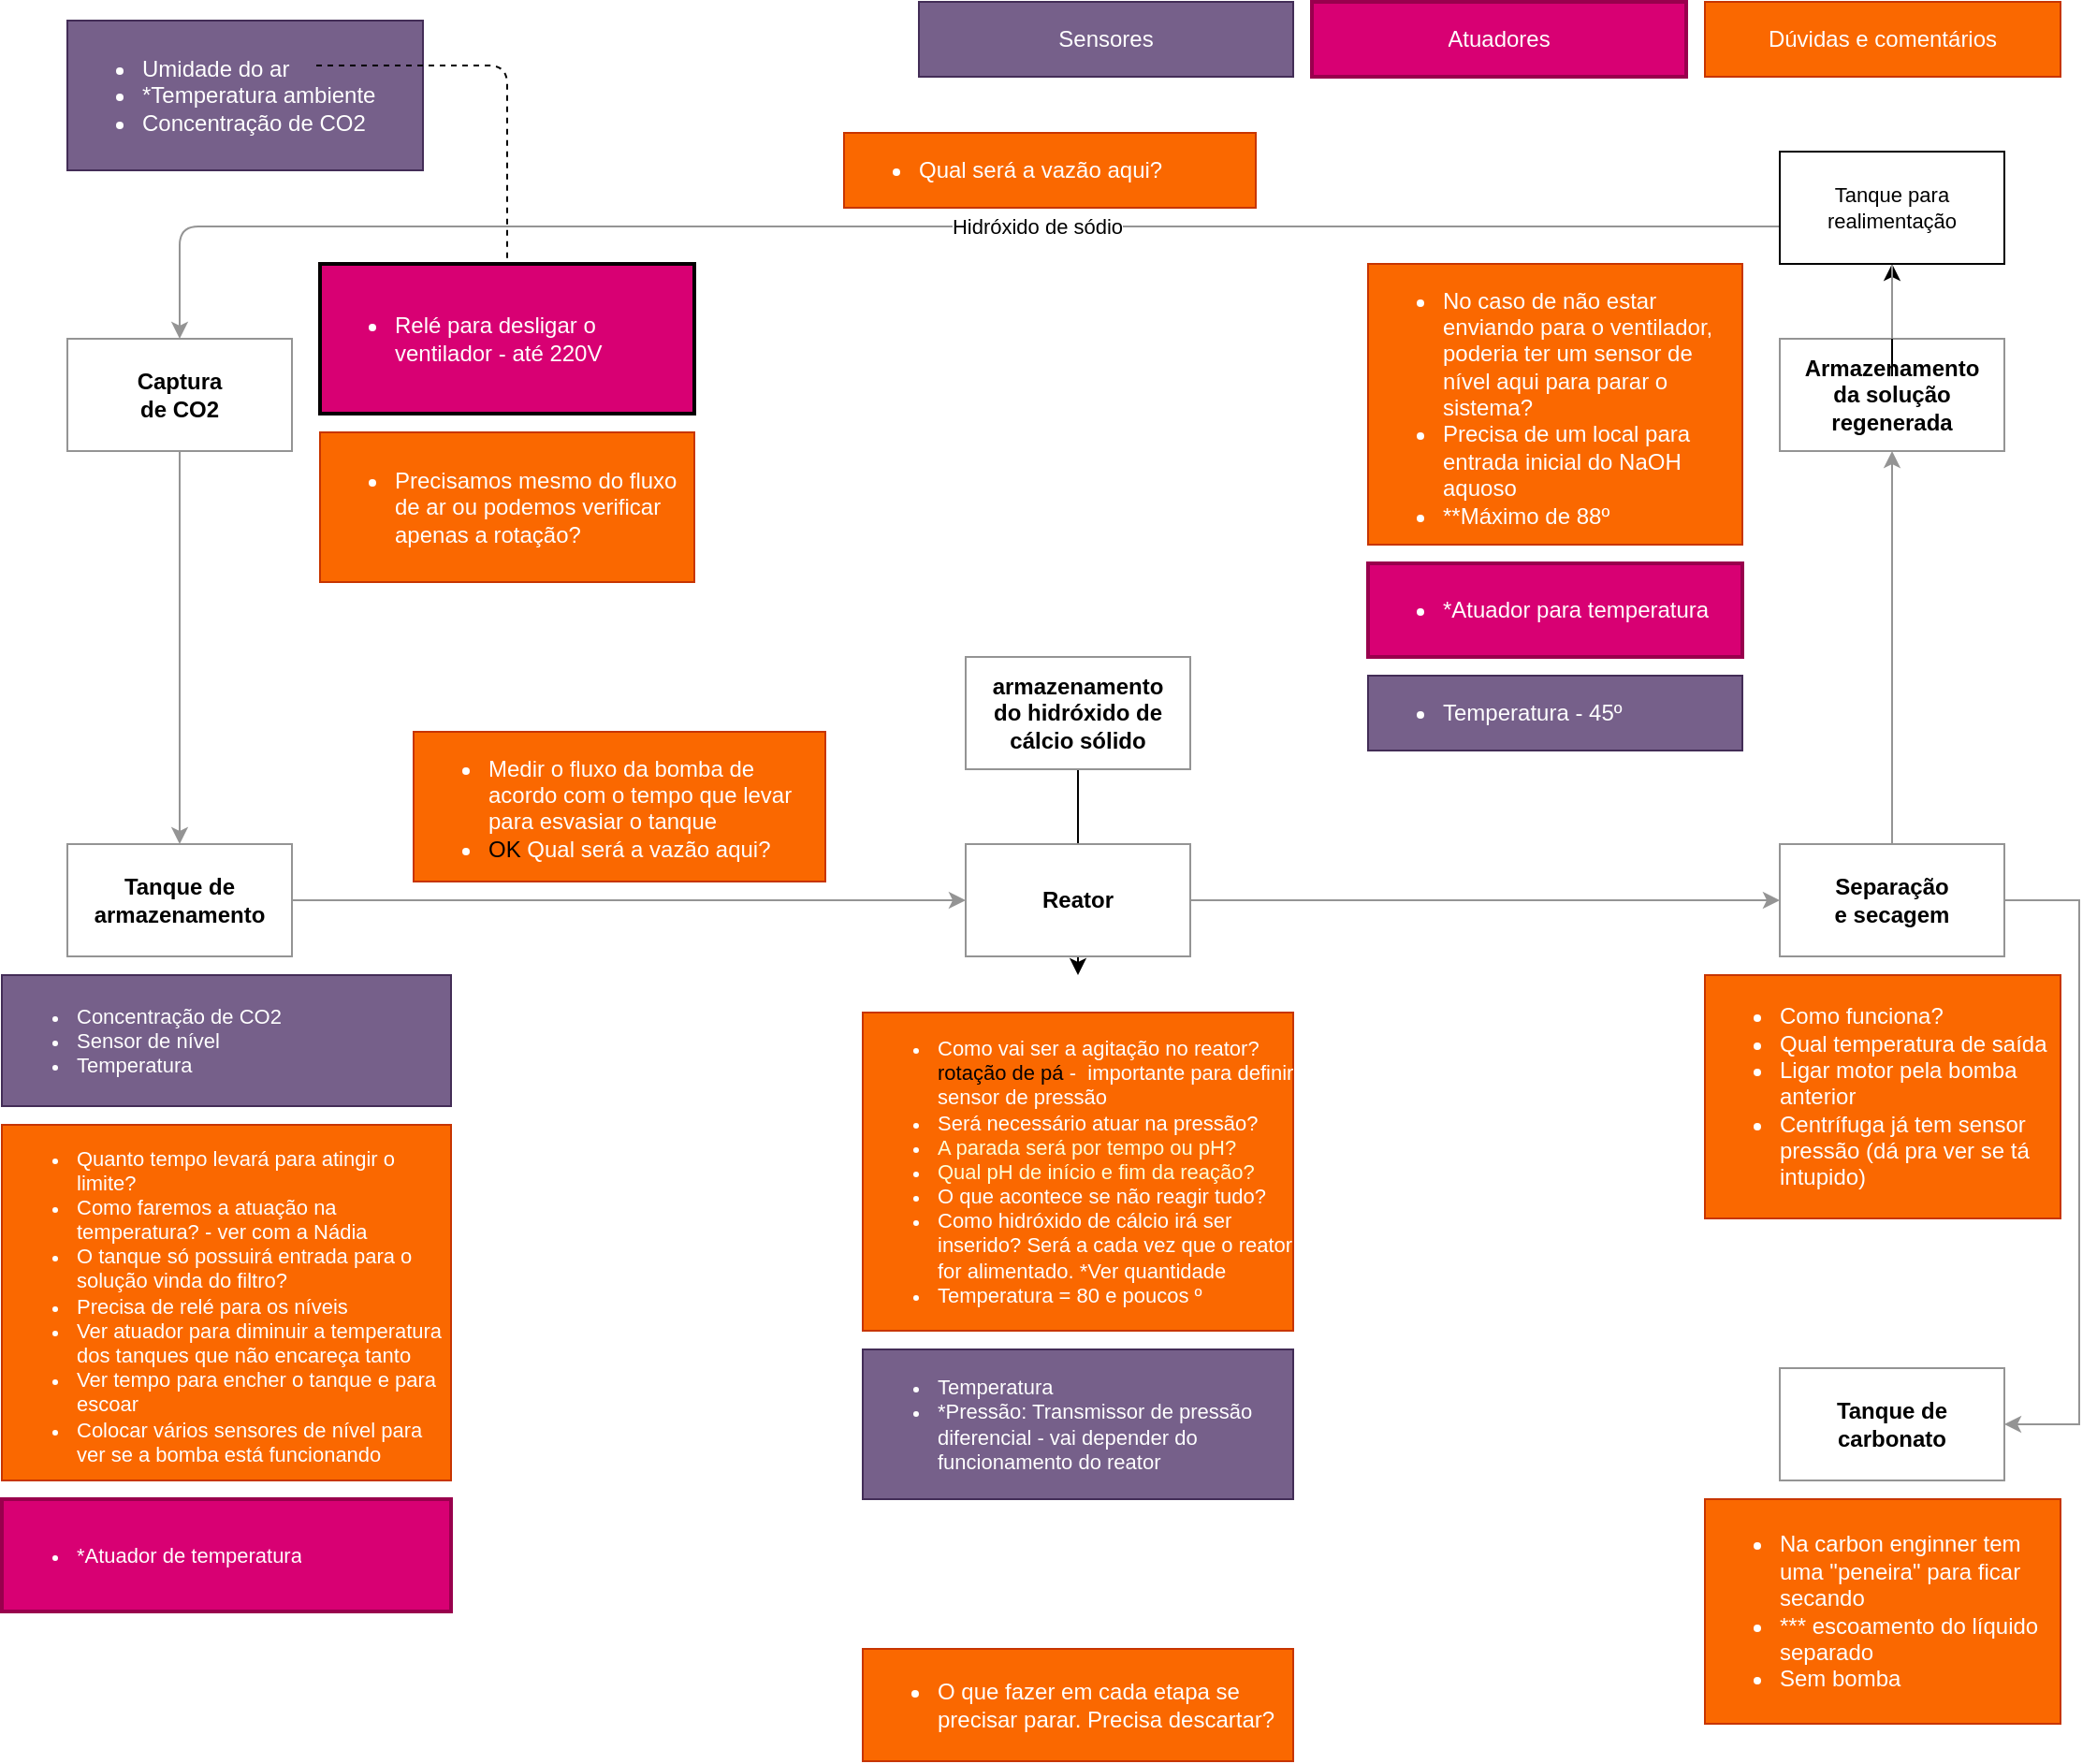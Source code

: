 <mxfile version="14.5.4" type="google"><diagram id="wRPxG3khb_1qTTCKEg_-" name="Page-1"><mxGraphModel dx="1038" dy="548" grid="1" gridSize="10" guides="1" tooltips="1" connect="1" arrows="1" fold="1" page="1" pageScale="1" pageWidth="1169" pageHeight="827" math="0" shadow="0"><root><mxCell id="0"/><mxCell id="1" parent="0"/><mxCell id="Ow9vSCEv1OyPz-FmLtYu-10" value="" style="edgeStyle=orthogonalEdgeStyle;rounded=0;orthogonalLoop=1;jettySize=auto;html=1;fontSize=11;" parent="1" source="Ow9vSCEv1OyPz-FmLtYu-9" edge="1"><mxGeometry relative="1" as="geometry"><mxPoint x="585" y="530" as="targetPoint"/></mxGeometry></mxCell><mxCell id="Ow9vSCEv1OyPz-FmLtYu-9" value="" style="rounded=0;whiteSpace=wrap;html=1;strokeColor=#949494;" parent="1" vertex="1"><mxGeometry x="525" y="360" width="120" height="60" as="geometry"/></mxCell><mxCell id="mWJ4VtUKQYbjPMDvfpUj-17" value="" style="edgeStyle=none;rounded=0;orthogonalLoop=1;jettySize=auto;html=1;strokeColor=#949494;" parent="1" source="mWJ4VtUKQYbjPMDvfpUj-1" target="mWJ4VtUKQYbjPMDvfpUj-4" edge="1"><mxGeometry relative="1" as="geometry"><mxPoint x="105" y="330" as="targetPoint"/></mxGeometry></mxCell><mxCell id="mWJ4VtUKQYbjPMDvfpUj-1" value="" style="rounded=0;whiteSpace=wrap;html=1;strokeColor=#949494;" parent="1" vertex="1"><mxGeometry x="45" y="190" width="120" height="60" as="geometry"/></mxCell><mxCell id="mWJ4VtUKQYbjPMDvfpUj-2" value="Captura de CO2" style="text;html=1;strokeColor=none;fillColor=none;align=center;verticalAlign=middle;whiteSpace=wrap;rounded=0;fontStyle=1" parent="1" vertex="1"><mxGeometry x="85" y="210" width="40" height="20" as="geometry"/></mxCell><mxCell id="mWJ4VtUKQYbjPMDvfpUj-19" value="" style="edgeStyle=none;rounded=0;orthogonalLoop=1;jettySize=auto;html=1;entryX=0;entryY=0.5;entryDx=0;entryDy=0;strokeColor=#949494;" parent="1" source="mWJ4VtUKQYbjPMDvfpUj-4" target="mWJ4VtUKQYbjPMDvfpUj-6" edge="1"><mxGeometry relative="1" as="geometry"><mxPoint x="280" y="490" as="targetPoint"/></mxGeometry></mxCell><mxCell id="mWJ4VtUKQYbjPMDvfpUj-4" value="" style="rounded=0;whiteSpace=wrap;html=1;strokeColor=#949494;" parent="1" vertex="1"><mxGeometry x="45" y="460" width="120" height="60" as="geometry"/></mxCell><mxCell id="mWJ4VtUKQYbjPMDvfpUj-5" value="Tanque de armazenamento" style="text;html=1;strokeColor=none;fillColor=none;align=center;verticalAlign=middle;whiteSpace=wrap;rounded=0;fontStyle=1" parent="1" vertex="1"><mxGeometry x="85" y="480" width="40" height="20" as="geometry"/></mxCell><mxCell id="mWJ4VtUKQYbjPMDvfpUj-21" value="" style="edgeStyle=none;rounded=0;orthogonalLoop=1;jettySize=auto;html=1;entryX=0;entryY=0.5;entryDx=0;entryDy=0;strokeColor=#949494;" parent="1" source="mWJ4VtUKQYbjPMDvfpUj-6" target="mWJ4VtUKQYbjPMDvfpUj-8" edge="1"><mxGeometry relative="1" as="geometry"><mxPoint x="554" y="490" as="targetPoint"/></mxGeometry></mxCell><mxCell id="mWJ4VtUKQYbjPMDvfpUj-6" value="" style="rounded=0;whiteSpace=wrap;html=1;strokeColor=#949494;" parent="1" vertex="1"><mxGeometry x="525" y="460" width="120" height="60" as="geometry"/></mxCell><mxCell id="mWJ4VtUKQYbjPMDvfpUj-7" value="Reator" style="text;html=1;strokeColor=none;fillColor=none;align=center;verticalAlign=middle;whiteSpace=wrap;rounded=0;fontStyle=1" parent="1" vertex="1"><mxGeometry x="565" y="480" width="40" height="20" as="geometry"/></mxCell><mxCell id="mWJ4VtUKQYbjPMDvfpUj-23" value="" style="edgeStyle=none;rounded=0;orthogonalLoop=1;jettySize=auto;html=1;entryX=0.5;entryY=1;entryDx=0;entryDy=0;strokeColor=#949494;" parent="1" source="mWJ4VtUKQYbjPMDvfpUj-8" target="mWJ4VtUKQYbjPMDvfpUj-10" edge="1"><mxGeometry relative="1" as="geometry"><mxPoint x="1020" y="310" as="targetPoint"/></mxGeometry></mxCell><mxCell id="mWJ4VtUKQYbjPMDvfpUj-36" value="" style="edgeStyle=none;rounded=0;orthogonalLoop=1;jettySize=auto;html=1;strokeColor=#949494;exitX=1;exitY=0.5;exitDx=0;exitDy=0;entryX=1;entryY=0.5;entryDx=0;entryDy=0;" parent="1" source="mWJ4VtUKQYbjPMDvfpUj-8" target="mWJ4VtUKQYbjPMDvfpUj-35" edge="1"><mxGeometry relative="1" as="geometry"><Array as="points"><mxPoint x="1120" y="490"/><mxPoint x="1120" y="770"/></Array></mxGeometry></mxCell><mxCell id="mWJ4VtUKQYbjPMDvfpUj-8" value="" style="rounded=0;whiteSpace=wrap;html=1;strokeColor=#949494;" parent="1" vertex="1"><mxGeometry x="960" y="460" width="120" height="60" as="geometry"/></mxCell><mxCell id="mWJ4VtUKQYbjPMDvfpUj-9" value="Separação e secagem" style="text;html=1;strokeColor=none;fillColor=none;align=center;verticalAlign=middle;whiteSpace=wrap;rounded=0;fontStyle=1" parent="1" vertex="1"><mxGeometry x="985" y="480" width="70" height="20" as="geometry"/></mxCell><mxCell id="mWJ4VtUKQYbjPMDvfpUj-10" value="" style="rounded=0;whiteSpace=wrap;html=1;strokeColor=#949494;" parent="1" vertex="1"><mxGeometry x="960" y="190" width="120" height="60" as="geometry"/></mxCell><mxCell id="Ow9vSCEv1OyPz-FmLtYu-4" value="" style="edgeStyle=orthogonalEdgeStyle;rounded=0;orthogonalLoop=1;jettySize=auto;html=1;fontSize=11;" parent="1" source="mWJ4VtUKQYbjPMDvfpUj-11" target="Ow9vSCEv1OyPz-FmLtYu-3" edge="1"><mxGeometry relative="1" as="geometry"/></mxCell><mxCell id="mWJ4VtUKQYbjPMDvfpUj-11" value="Armazenamento da solução regenerada" style="text;html=1;strokeColor=none;fillColor=none;align=center;verticalAlign=middle;whiteSpace=wrap;rounded=0;fontStyle=1" parent="1" vertex="1"><mxGeometry x="985" y="210" width="70" height="20" as="geometry"/></mxCell><mxCell id="mWJ4VtUKQYbjPMDvfpUj-35" value="" style="rounded=0;whiteSpace=wrap;html=1;strokeColor=#949494;" parent="1" vertex="1"><mxGeometry x="960" y="740" width="120" height="60" as="geometry"/></mxCell><mxCell id="mWJ4VtUKQYbjPMDvfpUj-37" value="Tanque de carbonato" style="text;html=1;strokeColor=none;fillColor=none;align=center;verticalAlign=middle;whiteSpace=wrap;rounded=0;strokeWidth=2;fontStyle=1" parent="1" vertex="1"><mxGeometry x="985" y="760" width="70" height="20" as="geometry"/></mxCell><mxCell id="mWJ4VtUKQYbjPMDvfpUj-38" value="Label" style="endArrow=classic;html=1;strokeColor=#949494;entryX=0.5;entryY=0;entryDx=0;entryDy=0;exitX=0.5;exitY=0;exitDx=0;exitDy=0;" parent="1" source="mWJ4VtUKQYbjPMDvfpUj-10" target="mWJ4VtUKQYbjPMDvfpUj-1" edge="1"><mxGeometry relative="1" as="geometry"><mxPoint x="630" y="219.5" as="sourcePoint"/><mxPoint x="470" y="219.5" as="targetPoint"/><Array as="points"><mxPoint x="1020" y="130"/><mxPoint x="105" y="130"/></Array></mxGeometry></mxCell><mxCell id="mWJ4VtUKQYbjPMDvfpUj-39" value="Hidróxido de sódio" style="edgeLabel;resizable=0;html=1;align=center;verticalAlign=middle;direction=south;" parent="mWJ4VtUKQYbjPMDvfpUj-38" connectable="0" vertex="1"><mxGeometry relative="1" as="geometry"/></mxCell><mxCell id="mWJ4VtUKQYbjPMDvfpUj-34" value="&lt;ul&gt;&lt;li&gt;Umidade do ar&lt;/li&gt;&lt;li&gt;*Temperatura ambiente&lt;/li&gt;&lt;li&gt;Concentração de CO2&lt;/li&gt;&lt;/ul&gt;" style="text;fillColor=#76608a;html=1;whiteSpace=wrap;verticalAlign=middle;overflow=hidden;rounded=0;glass=0;shadow=0;sketch=0;strokeColor=#432D57;fontColor=#ffffff;spacing=0;" parent="1" vertex="1"><mxGeometry x="45" y="20" width="190" height="80" as="geometry"/></mxCell><mxCell id="mWJ4VtUKQYbjPMDvfpUj-42" value="&lt;ul&gt;&lt;li&gt;Relé para desligar o ventilador - até 220V&lt;/li&gt;&lt;/ul&gt;" style="text;fillColor=#d80073;html=1;whiteSpace=wrap;verticalAlign=middle;overflow=hidden;rounded=0;glass=0;shadow=0;sketch=0;fontColor=#ffffff;strokeColor=#050002;strokeWidth=2;spacing=0;" parent="1" vertex="1"><mxGeometry x="180" y="150" width="200" height="80" as="geometry"/></mxCell><mxCell id="mWJ4VtUKQYbjPMDvfpUj-44" value="" style="endArrow=none;dashed=1;html=1;entryX=0.5;entryY=0;entryDx=0;entryDy=0;" parent="1" target="mWJ4VtUKQYbjPMDvfpUj-42" edge="1"><mxGeometry width="50" height="50" relative="1" as="geometry"><mxPoint x="178" y="44" as="sourcePoint"/><mxPoint x="307.92" y="44" as="targetPoint"/><Array as="points"><mxPoint x="280" y="44"/></Array></mxGeometry></mxCell><mxCell id="mWJ4VtUKQYbjPMDvfpUj-46" value="&lt;ul&gt;&lt;li&gt;Precisamos mesmo do fluxo de ar ou podemos verificar apenas a rotação?&lt;/li&gt;&lt;/ul&gt;" style="text;fillColor=#fa6800;html=1;whiteSpace=wrap;verticalAlign=middle;overflow=hidden;rounded=0;glass=0;shadow=0;sketch=0;strokeColor=#C73500;fontColor=#ffffff;labelBorderColor=none;spacing=0;" parent="1" vertex="1"><mxGeometry x="180" y="240" width="200" height="80" as="geometry"/></mxCell><mxCell id="mWJ4VtUKQYbjPMDvfpUj-48" value="&lt;ul style=&quot;font-size: 11px&quot;&gt;&lt;li style=&quot;font-size: 11px&quot;&gt;Concentração de CO2&lt;/li&gt;&lt;li style=&quot;font-size: 11px&quot;&gt;Sensor de nível&lt;/li&gt;&lt;li style=&quot;font-size: 11px&quot;&gt;Temperatura&lt;/li&gt;&lt;/ul&gt;" style="text;fillColor=#76608a;html=1;whiteSpace=wrap;verticalAlign=middle;overflow=hidden;rounded=0;glass=0;shadow=0;sketch=0;strokeColor=#432D57;fontColor=#ffffff;spacing=0;fontSize=11;" parent="1" vertex="1"><mxGeometry x="10" y="530" width="240" height="70" as="geometry"/></mxCell><mxCell id="mWJ4VtUKQYbjPMDvfpUj-49" value="&lt;ul style=&quot;font-size: 11px&quot;&gt;&lt;li style=&quot;font-size: 11px&quot;&gt;Quanto tempo levará para atingir o limite?&lt;/li&gt;&lt;li style=&quot;font-size: 11px&quot;&gt;Como faremos a atuação na temperatura? - ver com a Nádia&lt;/li&gt;&lt;li style=&quot;font-size: 11px&quot;&gt;O tanque só possuirá entrada para o solução vinda do filtro?&lt;/li&gt;&lt;li style=&quot;font-size: 11px&quot;&gt;Precisa de relé para os níveis&lt;/li&gt;&lt;li style=&quot;font-size: 11px&quot;&gt;&lt;span style=&quot;text-align: center ; font-size: 11px&quot;&gt;Ver atuador para diminuir a temperatura dos tanques que não encareça tanto&lt;/span&gt;&lt;br style=&quot;font-size: 11px&quot;&gt;&lt;/li&gt;&lt;li style=&quot;font-size: 11px&quot;&gt;&lt;span style=&quot;text-align: center ; font-size: 11px&quot;&gt;Ver tempo para encher o tanque e para escoar&lt;/span&gt;&lt;/li&gt;&lt;li style=&quot;font-size: 11px&quot;&gt;&lt;span style=&quot;text-align: center ; font-size: 11px&quot;&gt;Colocar vários sensores de nível para ver se a bomba está funcionando&lt;/span&gt;&lt;/li&gt;&lt;/ul&gt;" style="text;fillColor=#fa6800;html=1;whiteSpace=wrap;verticalAlign=middle;overflow=hidden;rounded=0;glass=0;shadow=0;sketch=0;strokeColor=#C73500;fontColor=#ffffff;labelBorderColor=none;spacing=0;fontSize=11;" parent="1" vertex="1"><mxGeometry x="10" y="610" width="240" height="190" as="geometry"/></mxCell><mxCell id="mWJ4VtUKQYbjPMDvfpUj-50" value="&lt;ul&gt;&lt;li&gt;No caso de não estar enviando para o ventilador, poderia ter um sensor de nível aqui para parar o sistema?&lt;/li&gt;&lt;li&gt;Precisa de um local para entrada inicial do NaOH aquoso&lt;/li&gt;&lt;li&gt;**Máximo de 88º&lt;/li&gt;&lt;/ul&gt;" style="text;fillColor=#fa6800;html=1;whiteSpace=wrap;verticalAlign=middle;overflow=hidden;rounded=0;glass=0;shadow=0;sketch=0;strokeColor=#C73500;fontColor=#ffffff;labelBorderColor=none;spacing=0;" parent="1" vertex="1"><mxGeometry x="740" y="150" width="200" height="150" as="geometry"/></mxCell><mxCell id="mWJ4VtUKQYbjPMDvfpUj-51" value="&lt;ul&gt;&lt;li&gt;Medir o fluxo da bomba de acordo com o tempo que levar para esvasiar o tanque&lt;/li&gt;&lt;li&gt;&lt;font color=&quot;#000000&quot;&gt;OK&lt;/font&gt; Qual será a vazão aqui?&lt;/li&gt;&lt;/ul&gt;" style="text;fillColor=#fa6800;html=1;whiteSpace=wrap;verticalAlign=middle;overflow=hidden;rounded=0;glass=0;shadow=0;sketch=0;strokeColor=#C73500;fontColor=#ffffff;labelBorderColor=none;spacing=0;" parent="1" vertex="1"><mxGeometry x="230" y="400" width="220" height="80" as="geometry"/></mxCell><mxCell id="mWJ4VtUKQYbjPMDvfpUj-52" value="&lt;ul&gt;&lt;li&gt;*Atuador para temperatura&lt;/li&gt;&lt;/ul&gt;" style="text;fillColor=#d80073;html=1;whiteSpace=wrap;verticalAlign=middle;overflow=hidden;rounded=0;glass=0;shadow=0;sketch=0;fontColor=#ffffff;strokeWidth=2;spacing=0;strokeColor=#99004D;" parent="1" vertex="1"><mxGeometry x="740" y="310" width="200" height="50" as="geometry"/></mxCell><mxCell id="mWJ4VtUKQYbjPMDvfpUj-53" value="&lt;ul&gt;&lt;li&gt;Temperatura - 45º&amp;nbsp;&lt;/li&gt;&lt;/ul&gt;" style="text;fillColor=#76608a;html=1;whiteSpace=wrap;verticalAlign=middle;overflow=hidden;rounded=0;glass=0;shadow=0;sketch=0;strokeColor=#432D57;fontColor=#ffffff;spacing=0;" parent="1" vertex="1"><mxGeometry x="740" y="370" width="200" height="40" as="geometry"/></mxCell><mxCell id="mWJ4VtUKQYbjPMDvfpUj-54" value="&lt;ul style=&quot;font-size: 11px&quot;&gt;&lt;li style=&quot;font-size: 11px&quot;&gt;Como vai ser a agitação no reator? &lt;font color=&quot;#050002&quot;&gt;rotação de pá &lt;/font&gt;-&amp;nbsp; importante para definir sensor de pressão&lt;/li&gt;&lt;li style=&quot;font-size: 11px&quot;&gt;Será necessário atuar na pressão?&lt;/li&gt;&lt;li style=&quot;font-size: 11px&quot;&gt;&lt;font color=&quot;#fcffd6&quot;&gt;A parada será por tempo ou pH?&lt;/font&gt;&lt;/li&gt;&lt;li style=&quot;font-size: 11px&quot;&gt;&lt;font color=&quot;#fcffd6&quot;&gt;Qual pH de início e fim da reação?&lt;/font&gt;&lt;/li&gt;&lt;li style=&quot;font-size: 11px&quot;&gt;O que acontece se não reagir tudo?&lt;/li&gt;&lt;li style=&quot;font-size: 11px&quot;&gt;Como hidróxido de cálcio irá ser inserido? Será a cada vez que o reator for alimentado. *Ver quantidade&lt;/li&gt;&lt;li style=&quot;font-size: 11px&quot;&gt;Temperatura = 80 e poucos º&lt;/li&gt;&lt;/ul&gt;" style="text;fillColor=#fa6800;html=1;whiteSpace=wrap;verticalAlign=middle;overflow=hidden;rounded=0;glass=0;shadow=0;sketch=0;strokeColor=#C73500;fontColor=#ffffff;labelBorderColor=none;spacing=0;fontSize=11;" parent="1" vertex="1"><mxGeometry x="470" y="550" width="230" height="170" as="geometry"/></mxCell><mxCell id="mWJ4VtUKQYbjPMDvfpUj-56" value="&lt;ul&gt;&lt;li&gt;Como funciona?&lt;/li&gt;&lt;li&gt;Qual temperatura de saída&lt;/li&gt;&lt;li&gt;Ligar motor pela bomba anterior&lt;/li&gt;&lt;li&gt;Centrífuga já tem sensor pressão (dá pra ver se tá intupido)&lt;/li&gt;&lt;/ul&gt;" style="text;fillColor=#fa6800;html=1;whiteSpace=wrap;verticalAlign=middle;overflow=hidden;rounded=0;glass=0;shadow=0;sketch=0;strokeColor=#C73500;fontColor=#ffffff;labelBorderColor=none;spacing=0;" parent="1" vertex="1"><mxGeometry x="920" y="530" width="190" height="130" as="geometry"/></mxCell><mxCell id="mWJ4VtUKQYbjPMDvfpUj-58" value="&lt;span&gt;Dúvidas e comentários&lt;/span&gt;" style="text;fillColor=#fa6800;html=1;whiteSpace=wrap;verticalAlign=middle;overflow=hidden;rounded=0;glass=0;shadow=0;sketch=0;strokeColor=#C73500;fontColor=#ffffff;labelBorderColor=none;spacing=0;align=center;" parent="1" vertex="1"><mxGeometry x="920" y="10" width="190" height="40" as="geometry"/></mxCell><mxCell id="mWJ4VtUKQYbjPMDvfpUj-59" value="&lt;div&gt;Atuadores&lt;/div&gt;" style="text;fillColor=#d80073;html=1;whiteSpace=wrap;verticalAlign=middle;overflow=hidden;rounded=0;glass=0;shadow=0;sketch=0;fontColor=#ffffff;strokeWidth=2;spacing=0;strokeColor=#99004D;align=center;" parent="1" vertex="1"><mxGeometry x="710" y="10" width="200" height="40" as="geometry"/></mxCell><mxCell id="mWJ4VtUKQYbjPMDvfpUj-60" value="&lt;div&gt;Sensores&lt;/div&gt;" style="text;fillColor=#76608a;html=1;whiteSpace=wrap;verticalAlign=middle;overflow=hidden;rounded=0;glass=0;shadow=0;sketch=0;strokeColor=#432D57;fontColor=#ffffff;spacing=0;align=center;" parent="1" vertex="1"><mxGeometry x="500" y="10" width="200" height="40" as="geometry"/></mxCell><mxCell id="Ow9vSCEv1OyPz-FmLtYu-2" value="&lt;ul style=&quot;font-size: 11px&quot;&gt;&lt;li style=&quot;font-size: 11px&quot;&gt;*Atuador de temperatura&lt;/li&gt;&lt;/ul&gt;" style="text;fillColor=#d80073;html=1;whiteSpace=wrap;verticalAlign=middle;overflow=hidden;rounded=0;glass=0;shadow=0;sketch=0;fontColor=#ffffff;strokeWidth=2;spacing=0;strokeColor=#99004D;fontSize=11;" parent="1" vertex="1"><mxGeometry x="10" y="810" width="240" height="60" as="geometry"/></mxCell><mxCell id="Ow9vSCEv1OyPz-FmLtYu-3" value="Tanque para realimentação" style="whiteSpace=wrap;html=1;fontSize=11;" parent="1" vertex="1"><mxGeometry x="960" y="90" width="120" height="60" as="geometry"/></mxCell><mxCell id="Ow9vSCEv1OyPz-FmLtYu-5" value="&lt;ul&gt;&lt;li&gt;Na carbon enginner tem uma &quot;peneira&quot; para ficar secando&lt;/li&gt;&lt;li&gt;*** escoamento do líquido separado&lt;/li&gt;&lt;li&gt;Sem bomba&lt;/li&gt;&lt;/ul&gt;" style="text;fillColor=#fa6800;html=1;whiteSpace=wrap;verticalAlign=middle;overflow=hidden;rounded=0;glass=0;shadow=0;sketch=0;strokeColor=#C73500;fontColor=#ffffff;labelBorderColor=none;spacing=0;" parent="1" vertex="1"><mxGeometry x="920" y="810" width="190" height="120" as="geometry"/></mxCell><mxCell id="Ow9vSCEv1OyPz-FmLtYu-8" value="armazenamento do hidróxido de cálcio sólido" style="text;html=1;strokeColor=none;fillColor=none;align=center;verticalAlign=middle;whiteSpace=wrap;rounded=0;fontStyle=1" parent="1" vertex="1"><mxGeometry x="565" y="380" width="40" height="20" as="geometry"/></mxCell><mxCell id="Ow9vSCEv1OyPz-FmLtYu-11" value="&lt;ul&gt;&lt;li&gt;Qual será a vazão aqui?&lt;/li&gt;&lt;/ul&gt;" style="text;fillColor=#fa6800;html=1;whiteSpace=wrap;verticalAlign=middle;overflow=hidden;rounded=0;glass=0;shadow=0;sketch=0;strokeColor=#C73500;fontColor=#ffffff;labelBorderColor=none;spacing=0;" parent="1" vertex="1"><mxGeometry x="460" y="80" width="220" height="40" as="geometry"/></mxCell><mxCell id="Ow9vSCEv1OyPz-FmLtYu-12" value="&lt;ul&gt;&lt;li&gt;O que fazer em cada etapa se precisar parar. Precisa descartar?&lt;/li&gt;&lt;/ul&gt;" style="text;fillColor=#fa6800;html=1;whiteSpace=wrap;verticalAlign=middle;overflow=hidden;rounded=0;glass=0;shadow=0;sketch=0;strokeColor=#C73500;fontColor=#ffffff;labelBorderColor=none;spacing=0;" parent="1" vertex="1"><mxGeometry x="470" y="890" width="230" height="60" as="geometry"/></mxCell><mxCell id="9I3U3dpF-wCABY5prFtB-4" value="&lt;ul&gt;&lt;li style=&quot;font-size: 11px&quot;&gt;Temperatura&lt;/li&gt;&lt;li style=&quot;font-size: 11px&quot;&gt;*Pressão: Transmissor de pressão diferencial - vai depender do funcionamento do reator&lt;/li&gt;&lt;/ul&gt;" style="text;fillColor=#76608a;html=1;whiteSpace=wrap;verticalAlign=middle;overflow=hidden;rounded=0;glass=0;shadow=0;sketch=0;strokeColor=#432D57;fontColor=#ffffff;spacing=0;" parent="1" vertex="1"><mxGeometry x="470" y="730" width="230" height="80" as="geometry"/></mxCell></root></mxGraphModel></diagram></mxfile>